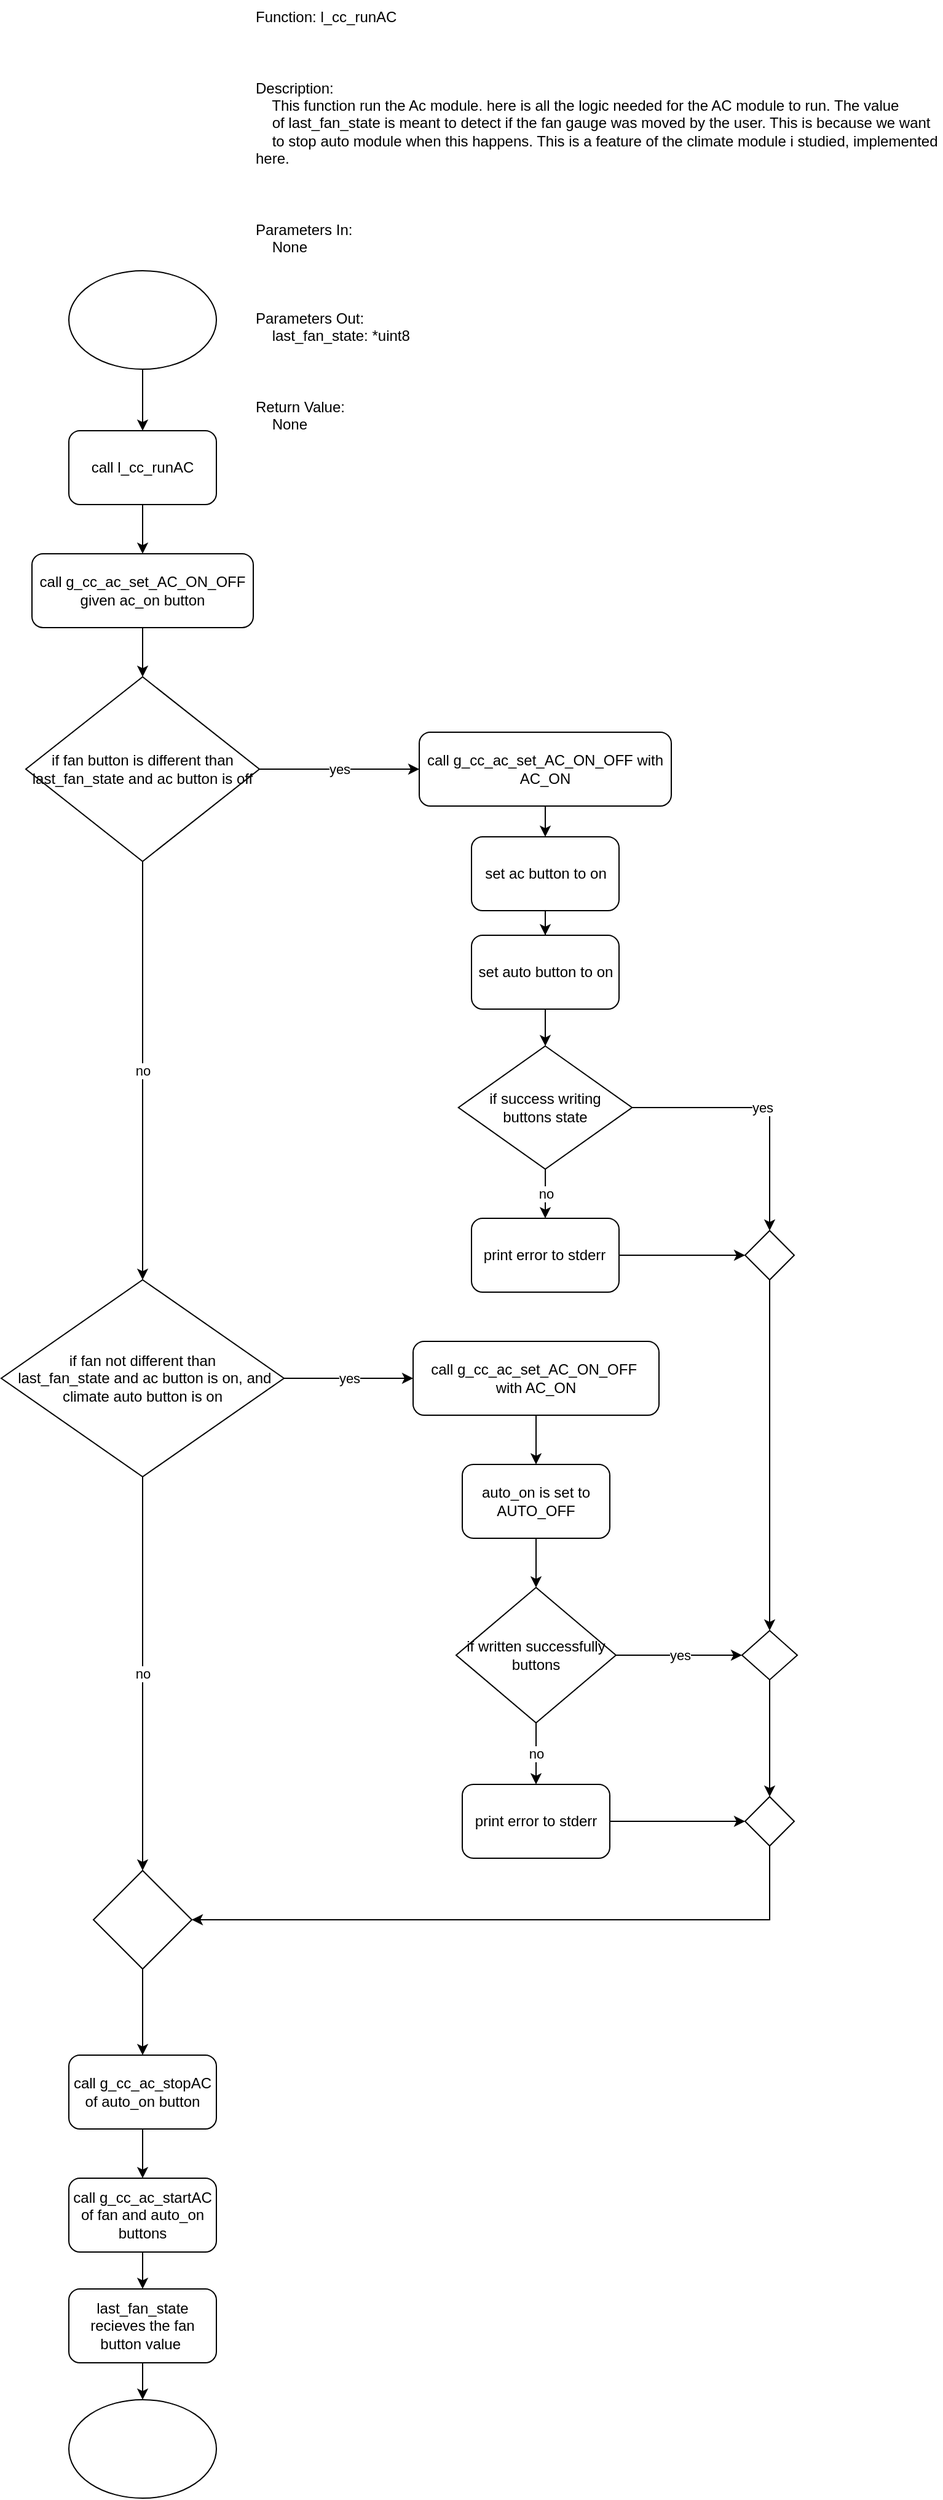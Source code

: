 <mxfile version="21.6.6" type="device">
  <diagram name="Page-1" id="A4xYejJWaingxn0CctIQ">
    <mxGraphModel dx="1376" dy="768" grid="1" gridSize="10" guides="1" tooltips="1" connect="1" arrows="1" fold="1" page="1" pageScale="1" pageWidth="850" pageHeight="1100" math="0" shadow="0">
      <root>
        <mxCell id="0" />
        <mxCell id="1" parent="0" />
        <mxCell id="1WMqykA1ipKuw0_S4R9x-4" style="edgeStyle=orthogonalEdgeStyle;rounded=0;orthogonalLoop=1;jettySize=auto;html=1;" edge="1" parent="1" source="1WMqykA1ipKuw0_S4R9x-1" target="1WMqykA1ipKuw0_S4R9x-2">
          <mxGeometry relative="1" as="geometry" />
        </mxCell>
        <mxCell id="1WMqykA1ipKuw0_S4R9x-1" value="" style="ellipse;whiteSpace=wrap;html=1;" vertex="1" parent="1">
          <mxGeometry x="140" y="220" width="120" height="80" as="geometry" />
        </mxCell>
        <mxCell id="1WMqykA1ipKuw0_S4R9x-5" style="edgeStyle=orthogonalEdgeStyle;rounded=0;orthogonalLoop=1;jettySize=auto;html=1;" edge="1" parent="1" source="1WMqykA1ipKuw0_S4R9x-2" target="1WMqykA1ipKuw0_S4R9x-6">
          <mxGeometry relative="1" as="geometry">
            <mxPoint x="200" y="470" as="targetPoint" />
          </mxGeometry>
        </mxCell>
        <mxCell id="1WMqykA1ipKuw0_S4R9x-2" value="call&amp;nbsp;l_cc_runAC" style="rounded=1;whiteSpace=wrap;html=1;" vertex="1" parent="1">
          <mxGeometry x="140" y="350" width="120" height="60" as="geometry" />
        </mxCell>
        <mxCell id="1WMqykA1ipKuw0_S4R9x-3" value="Function: l_cc_runAC&#xa;&#xa;&#xa;&#xa;Description:&#xa;    This function run the Ac module. here is all the logic needed for the AC module to run. The value&#xa;    of last_fan_state is meant to detect if the fan gauge was moved by the user. This is because we want&#xa;    to stop auto module when this happens. This is a feature of the climate module i studied, implemented here.&#xa;&#xa;&#xa;&#xa;Parameters In:&#xa;    None&#xa;&#xa;&#xa;&#xa;Parameters Out:&#xa;    last_fan_state: *uint8&#xa;&#xa;&#xa;&#xa;Return Value:&#xa;    None" style="text;whiteSpace=wrap;" vertex="1" parent="1">
          <mxGeometry x="290" width="560" height="370" as="geometry" />
        </mxCell>
        <mxCell id="1WMqykA1ipKuw0_S4R9x-7" style="edgeStyle=orthogonalEdgeStyle;rounded=0;orthogonalLoop=1;jettySize=auto;html=1;" edge="1" parent="1" source="1WMqykA1ipKuw0_S4R9x-6" target="1WMqykA1ipKuw0_S4R9x-8">
          <mxGeometry relative="1" as="geometry">
            <mxPoint x="200" y="570" as="targetPoint" />
          </mxGeometry>
        </mxCell>
        <mxCell id="1WMqykA1ipKuw0_S4R9x-6" value="call&amp;nbsp;g_cc_ac_set_AC_ON_OFF given ac_on button" style="rounded=1;whiteSpace=wrap;html=1;" vertex="1" parent="1">
          <mxGeometry x="110" y="450" width="180" height="60" as="geometry" />
        </mxCell>
        <mxCell id="1WMqykA1ipKuw0_S4R9x-9" value="yes" style="edgeStyle=orthogonalEdgeStyle;rounded=0;orthogonalLoop=1;jettySize=auto;html=1;" edge="1" parent="1" source="1WMqykA1ipKuw0_S4R9x-8" target="1WMqykA1ipKuw0_S4R9x-22">
          <mxGeometry relative="1" as="geometry">
            <mxPoint x="400" y="625" as="targetPoint" />
          </mxGeometry>
        </mxCell>
        <mxCell id="1WMqykA1ipKuw0_S4R9x-10" value="no" style="edgeStyle=orthogonalEdgeStyle;rounded=0;orthogonalLoop=1;jettySize=auto;html=1;" edge="1" parent="1" source="1WMqykA1ipKuw0_S4R9x-8" target="1WMqykA1ipKuw0_S4R9x-11">
          <mxGeometry relative="1" as="geometry">
            <mxPoint x="200" y="820" as="targetPoint" />
          </mxGeometry>
        </mxCell>
        <mxCell id="1WMqykA1ipKuw0_S4R9x-8" value="if fan button is different than last_fan_state and ac button is off" style="rhombus;whiteSpace=wrap;html=1;" vertex="1" parent="1">
          <mxGeometry x="105" y="550" width="190" height="150" as="geometry" />
        </mxCell>
        <mxCell id="1WMqykA1ipKuw0_S4R9x-23" value="yes" style="edgeStyle=orthogonalEdgeStyle;rounded=0;orthogonalLoop=1;jettySize=auto;html=1;" edge="1" parent="1" source="1WMqykA1ipKuw0_S4R9x-11" target="1WMqykA1ipKuw0_S4R9x-24">
          <mxGeometry relative="1" as="geometry">
            <mxPoint x="415" y="1130" as="targetPoint" />
          </mxGeometry>
        </mxCell>
        <mxCell id="1WMqykA1ipKuw0_S4R9x-32" value="no" style="edgeStyle=orthogonalEdgeStyle;rounded=0;orthogonalLoop=1;jettySize=auto;html=1;" edge="1" parent="1" source="1WMqykA1ipKuw0_S4R9x-11" target="1WMqykA1ipKuw0_S4R9x-13">
          <mxGeometry relative="1" as="geometry" />
        </mxCell>
        <mxCell id="1WMqykA1ipKuw0_S4R9x-11" value="if fan not different than&lt;br&gt;&amp;nbsp;last_fan_state and ac button is on, and &lt;br&gt;climate auto button is on" style="rhombus;whiteSpace=wrap;html=1;" vertex="1" parent="1">
          <mxGeometry x="85" y="1040" width="230" height="160" as="geometry" />
        </mxCell>
        <mxCell id="1WMqykA1ipKuw0_S4R9x-14" style="edgeStyle=orthogonalEdgeStyle;rounded=0;orthogonalLoop=1;jettySize=auto;html=1;" edge="1" parent="1" source="1WMqykA1ipKuw0_S4R9x-13" target="1WMqykA1ipKuw0_S4R9x-15">
          <mxGeometry relative="1" as="geometry">
            <mxPoint x="200" y="1700" as="targetPoint" />
          </mxGeometry>
        </mxCell>
        <mxCell id="1WMqykA1ipKuw0_S4R9x-13" value="" style="rhombus;whiteSpace=wrap;html=1;" vertex="1" parent="1">
          <mxGeometry x="160" y="1520" width="80" height="80" as="geometry" />
        </mxCell>
        <mxCell id="1WMqykA1ipKuw0_S4R9x-16" style="edgeStyle=orthogonalEdgeStyle;rounded=0;orthogonalLoop=1;jettySize=auto;html=1;" edge="1" parent="1" source="1WMqykA1ipKuw0_S4R9x-15" target="1WMqykA1ipKuw0_S4R9x-17">
          <mxGeometry relative="1" as="geometry">
            <mxPoint x="200" y="1800" as="targetPoint" />
          </mxGeometry>
        </mxCell>
        <mxCell id="1WMqykA1ipKuw0_S4R9x-15" value="call&amp;nbsp;g_cc_ac_stopAC of auto_on button" style="rounded=1;whiteSpace=wrap;html=1;" vertex="1" parent="1">
          <mxGeometry x="140" y="1670" width="120" height="60" as="geometry" />
        </mxCell>
        <mxCell id="1WMqykA1ipKuw0_S4R9x-18" style="edgeStyle=orthogonalEdgeStyle;rounded=0;orthogonalLoop=1;jettySize=auto;html=1;" edge="1" parent="1" source="1WMqykA1ipKuw0_S4R9x-17" target="1WMqykA1ipKuw0_S4R9x-19">
          <mxGeometry relative="1" as="geometry">
            <mxPoint x="200" y="1890" as="targetPoint" />
          </mxGeometry>
        </mxCell>
        <mxCell id="1WMqykA1ipKuw0_S4R9x-17" value="call g_cc_ac_startAC of fan and auto_on buttons" style="rounded=1;whiteSpace=wrap;html=1;" vertex="1" parent="1">
          <mxGeometry x="140" y="1770" width="120" height="60" as="geometry" />
        </mxCell>
        <mxCell id="1WMqykA1ipKuw0_S4R9x-20" style="edgeStyle=orthogonalEdgeStyle;rounded=0;orthogonalLoop=1;jettySize=auto;html=1;" edge="1" parent="1" source="1WMqykA1ipKuw0_S4R9x-19" target="1WMqykA1ipKuw0_S4R9x-21">
          <mxGeometry relative="1" as="geometry">
            <mxPoint x="200" y="1990" as="targetPoint" />
          </mxGeometry>
        </mxCell>
        <mxCell id="1WMqykA1ipKuw0_S4R9x-19" value="last_fan_state recieves the fan button value&amp;nbsp;" style="rounded=1;whiteSpace=wrap;html=1;" vertex="1" parent="1">
          <mxGeometry x="140" y="1860" width="120" height="60" as="geometry" />
        </mxCell>
        <mxCell id="1WMqykA1ipKuw0_S4R9x-21" value="" style="ellipse;whiteSpace=wrap;html=1;" vertex="1" parent="1">
          <mxGeometry x="140" y="1950" width="120" height="80" as="geometry" />
        </mxCell>
        <mxCell id="1WMqykA1ipKuw0_S4R9x-25" style="edgeStyle=orthogonalEdgeStyle;rounded=0;orthogonalLoop=1;jettySize=auto;html=1;" edge="1" parent="1" source="1WMqykA1ipKuw0_S4R9x-22" target="1WMqykA1ipKuw0_S4R9x-26">
          <mxGeometry relative="1" as="geometry">
            <mxPoint x="527.5" y="710" as="targetPoint" />
          </mxGeometry>
        </mxCell>
        <mxCell id="1WMqykA1ipKuw0_S4R9x-22" value="call&amp;nbsp;g_cc_ac_set_AC_ON_OFF with AC_ON" style="rounded=1;whiteSpace=wrap;html=1;" vertex="1" parent="1">
          <mxGeometry x="425" y="595" width="205" height="60" as="geometry" />
        </mxCell>
        <mxCell id="1WMqykA1ipKuw0_S4R9x-38" style="edgeStyle=orthogonalEdgeStyle;rounded=0;orthogonalLoop=1;jettySize=auto;html=1;" edge="1" parent="1" source="1WMqykA1ipKuw0_S4R9x-24" target="1WMqykA1ipKuw0_S4R9x-39">
          <mxGeometry relative="1" as="geometry">
            <mxPoint x="520" y="1220" as="targetPoint" />
          </mxGeometry>
        </mxCell>
        <mxCell id="1WMqykA1ipKuw0_S4R9x-24" value="call&amp;nbsp;g_cc_ac_set_AC_ON_OFF&amp;nbsp;&lt;br&gt;with AC_ON" style="rounded=1;whiteSpace=wrap;html=1;" vertex="1" parent="1">
          <mxGeometry x="420" y="1090" width="200" height="60" as="geometry" />
        </mxCell>
        <mxCell id="1WMqykA1ipKuw0_S4R9x-27" style="edgeStyle=orthogonalEdgeStyle;rounded=0;orthogonalLoop=1;jettySize=auto;html=1;" edge="1" parent="1" source="1WMqykA1ipKuw0_S4R9x-26" target="1WMqykA1ipKuw0_S4R9x-28">
          <mxGeometry relative="1" as="geometry">
            <mxPoint x="527.5" y="780" as="targetPoint" />
          </mxGeometry>
        </mxCell>
        <mxCell id="1WMqykA1ipKuw0_S4R9x-26" value="set ac button to on" style="rounded=1;whiteSpace=wrap;html=1;" vertex="1" parent="1">
          <mxGeometry x="467.5" y="680" width="120" height="60" as="geometry" />
        </mxCell>
        <mxCell id="1WMqykA1ipKuw0_S4R9x-28" value="set auto button to on" style="rounded=1;whiteSpace=wrap;html=1;" vertex="1" parent="1">
          <mxGeometry x="467.5" y="760" width="120" height="60" as="geometry" />
        </mxCell>
        <mxCell id="1WMqykA1ipKuw0_S4R9x-31" value="" style="edgeStyle=orthogonalEdgeStyle;rounded=0;orthogonalLoop=1;jettySize=auto;html=1;" edge="1" parent="1" source="1WMqykA1ipKuw0_S4R9x-28" target="1WMqykA1ipKuw0_S4R9x-30">
          <mxGeometry relative="1" as="geometry">
            <mxPoint x="527.5" y="860" as="targetPoint" />
            <mxPoint x="528" y="820" as="sourcePoint" />
          </mxGeometry>
        </mxCell>
        <mxCell id="1WMqykA1ipKuw0_S4R9x-33" value="yes" style="edgeStyle=orthogonalEdgeStyle;rounded=0;orthogonalLoop=1;jettySize=auto;html=1;entryX=0.5;entryY=0;entryDx=0;entryDy=0;" edge="1" parent="1" source="1WMqykA1ipKuw0_S4R9x-30" target="1WMqykA1ipKuw0_S4R9x-37">
          <mxGeometry relative="1" as="geometry">
            <mxPoint x="730" y="990" as="targetPoint" />
          </mxGeometry>
        </mxCell>
        <mxCell id="1WMqykA1ipKuw0_S4R9x-34" value="no" style="edgeStyle=orthogonalEdgeStyle;rounded=0;orthogonalLoop=1;jettySize=auto;html=1;" edge="1" parent="1" source="1WMqykA1ipKuw0_S4R9x-30" target="1WMqykA1ipKuw0_S4R9x-35">
          <mxGeometry relative="1" as="geometry">
            <mxPoint x="527.505" y="990" as="targetPoint" />
          </mxGeometry>
        </mxCell>
        <mxCell id="1WMqykA1ipKuw0_S4R9x-30" value="if success writing &lt;br&gt;buttons state" style="rhombus;whiteSpace=wrap;html=1;" vertex="1" parent="1">
          <mxGeometry x="456.88" y="850" width="141.25" height="100" as="geometry" />
        </mxCell>
        <mxCell id="1WMqykA1ipKuw0_S4R9x-36" style="edgeStyle=orthogonalEdgeStyle;rounded=0;orthogonalLoop=1;jettySize=auto;html=1;exitX=1;exitY=0.5;exitDx=0;exitDy=0;entryX=0;entryY=0.5;entryDx=0;entryDy=0;" edge="1" parent="1" source="1WMqykA1ipKuw0_S4R9x-35" target="1WMqykA1ipKuw0_S4R9x-37">
          <mxGeometry relative="1" as="geometry">
            <mxPoint x="700" y="1020" as="targetPoint" />
          </mxGeometry>
        </mxCell>
        <mxCell id="1WMqykA1ipKuw0_S4R9x-35" value="print error to stderr" style="rounded=1;whiteSpace=wrap;html=1;" vertex="1" parent="1">
          <mxGeometry x="467.495" y="990" width="120" height="60" as="geometry" />
        </mxCell>
        <mxCell id="1WMqykA1ipKuw0_S4R9x-47" style="edgeStyle=orthogonalEdgeStyle;rounded=0;orthogonalLoop=1;jettySize=auto;html=1;" edge="1" parent="1" source="1WMqykA1ipKuw0_S4R9x-37" target="1WMqykA1ipKuw0_S4R9x-48">
          <mxGeometry relative="1" as="geometry">
            <mxPoint x="700" y="1300" as="targetPoint" />
          </mxGeometry>
        </mxCell>
        <mxCell id="1WMqykA1ipKuw0_S4R9x-37" value="" style="rhombus;whiteSpace=wrap;html=1;" vertex="1" parent="1">
          <mxGeometry x="690" y="1000" width="40" height="40" as="geometry" />
        </mxCell>
        <mxCell id="1WMqykA1ipKuw0_S4R9x-40" style="edgeStyle=orthogonalEdgeStyle;rounded=0;orthogonalLoop=1;jettySize=auto;html=1;" edge="1" parent="1" source="1WMqykA1ipKuw0_S4R9x-39" target="1WMqykA1ipKuw0_S4R9x-41">
          <mxGeometry relative="1" as="geometry">
            <mxPoint x="520" y="1290" as="targetPoint" />
          </mxGeometry>
        </mxCell>
        <mxCell id="1WMqykA1ipKuw0_S4R9x-39" value="auto_on is set to AUTO_OFF" style="rounded=1;whiteSpace=wrap;html=1;" vertex="1" parent="1">
          <mxGeometry x="460" y="1190" width="120" height="60" as="geometry" />
        </mxCell>
        <mxCell id="1WMqykA1ipKuw0_S4R9x-42" value="yes" style="edgeStyle=orthogonalEdgeStyle;rounded=0;orthogonalLoop=1;jettySize=auto;html=1;" edge="1" parent="1" source="1WMqykA1ipKuw0_S4R9x-41" target="1WMqykA1ipKuw0_S4R9x-48">
          <mxGeometry relative="1" as="geometry">
            <mxPoint x="720" y="1470" as="targetPoint" />
          </mxGeometry>
        </mxCell>
        <mxCell id="1WMqykA1ipKuw0_S4R9x-43" value="no" style="edgeStyle=orthogonalEdgeStyle;rounded=0;orthogonalLoop=1;jettySize=auto;html=1;entryX=0.5;entryY=0;entryDx=0;entryDy=0;" edge="1" parent="1" source="1WMqykA1ipKuw0_S4R9x-41" target="1WMqykA1ipKuw0_S4R9x-44">
          <mxGeometry relative="1" as="geometry">
            <mxPoint x="520" y="1440" as="targetPoint" />
          </mxGeometry>
        </mxCell>
        <mxCell id="1WMqykA1ipKuw0_S4R9x-41" value="if written successfully buttons" style="rhombus;whiteSpace=wrap;html=1;" vertex="1" parent="1">
          <mxGeometry x="455" y="1290" width="130" height="110" as="geometry" />
        </mxCell>
        <mxCell id="1WMqykA1ipKuw0_S4R9x-45" style="edgeStyle=orthogonalEdgeStyle;rounded=0;orthogonalLoop=1;jettySize=auto;html=1;entryX=0;entryY=0.5;entryDx=0;entryDy=0;" edge="1" parent="1" source="1WMqykA1ipKuw0_S4R9x-44" target="1WMqykA1ipKuw0_S4R9x-46">
          <mxGeometry relative="1" as="geometry">
            <mxPoint x="690" y="1480" as="targetPoint" />
          </mxGeometry>
        </mxCell>
        <mxCell id="1WMqykA1ipKuw0_S4R9x-44" value="print error to stderr" style="rounded=1;whiteSpace=wrap;html=1;" vertex="1" parent="1">
          <mxGeometry x="459.995" y="1450" width="120" height="60" as="geometry" />
        </mxCell>
        <mxCell id="1WMqykA1ipKuw0_S4R9x-50" style="edgeStyle=orthogonalEdgeStyle;rounded=0;orthogonalLoop=1;jettySize=auto;html=1;entryX=1;entryY=0.5;entryDx=0;entryDy=0;" edge="1" parent="1" source="1WMqykA1ipKuw0_S4R9x-46" target="1WMqykA1ipKuw0_S4R9x-13">
          <mxGeometry relative="1" as="geometry">
            <Array as="points">
              <mxPoint x="710" y="1560" />
            </Array>
          </mxGeometry>
        </mxCell>
        <mxCell id="1WMqykA1ipKuw0_S4R9x-46" value="" style="rhombus;whiteSpace=wrap;html=1;" vertex="1" parent="1">
          <mxGeometry x="690" y="1460" width="40" height="40" as="geometry" />
        </mxCell>
        <mxCell id="1WMqykA1ipKuw0_S4R9x-49" style="edgeStyle=orthogonalEdgeStyle;rounded=0;orthogonalLoop=1;jettySize=auto;html=1;entryX=0.5;entryY=0;entryDx=0;entryDy=0;" edge="1" parent="1" source="1WMqykA1ipKuw0_S4R9x-48" target="1WMqykA1ipKuw0_S4R9x-46">
          <mxGeometry relative="1" as="geometry" />
        </mxCell>
        <mxCell id="1WMqykA1ipKuw0_S4R9x-48" value="" style="rhombus;whiteSpace=wrap;html=1;" vertex="1" parent="1">
          <mxGeometry x="687.5" y="1325" width="45" height="40" as="geometry" />
        </mxCell>
      </root>
    </mxGraphModel>
  </diagram>
</mxfile>
